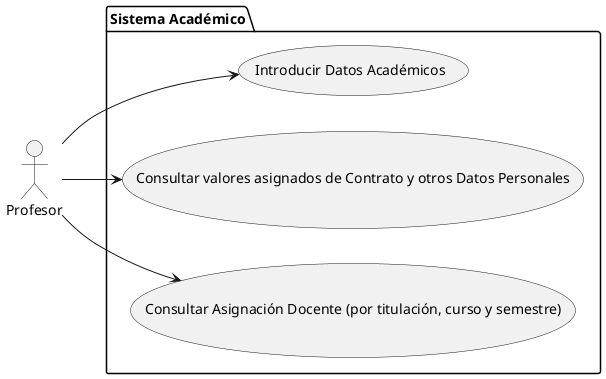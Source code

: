 @startuml
left to right direction
actor Profesor
package "Sistema Académico" {
    usecase "Introducir Datos Académicos" as IntroducirDatosAcademicos
    usecase "Consultar valores asignados de Contrato y otros Datos Personales" as ConsultarValores
    usecase "Consultar Asignación Docente (por titulación, curso y semestre)" as ConsultarAsignaciones
}
Profesor --> IntroducirDatosAcademicos
Profesor --> ConsultarValores
Profesor --> ConsultarAsignaciones
@enduml